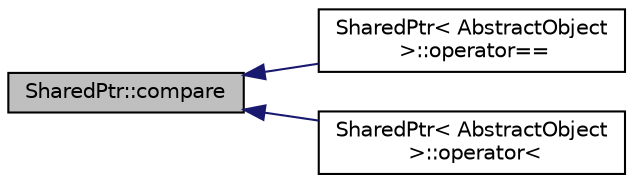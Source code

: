 digraph "SharedPtr::compare"
{
  edge [fontname="Helvetica",fontsize="10",labelfontname="Helvetica",labelfontsize="10"];
  node [fontname="Helvetica",fontsize="10",shape=record];
  rankdir="LR";
  Node13 [label="SharedPtr::compare",height=0.2,width=0.4,color="black", fillcolor="grey75", style="filled", fontcolor="black"];
  Node13 -> Node14 [dir="back",color="midnightblue",fontsize="10",style="solid",fontname="Helvetica"];
  Node14 [label="SharedPtr\< AbstractObject\l \>::operator==",height=0.2,width=0.4,color="black", fillcolor="white", style="filled",URL="$classSharedPtr.html#ac38879dafd964abf09bf7af59458a801",tooltip="Default equal operator. "];
  Node13 -> Node15 [dir="back",color="midnightblue",fontsize="10",style="solid",fontname="Helvetica"];
  Node15 [label="SharedPtr\< AbstractObject\l \>::operator\<",height=0.2,width=0.4,color="black", fillcolor="white", style="filled",URL="$classSharedPtr.html#a3a349fb53f48aa3aef99abc5fae84897",tooltip="Default less operator. "];
}
